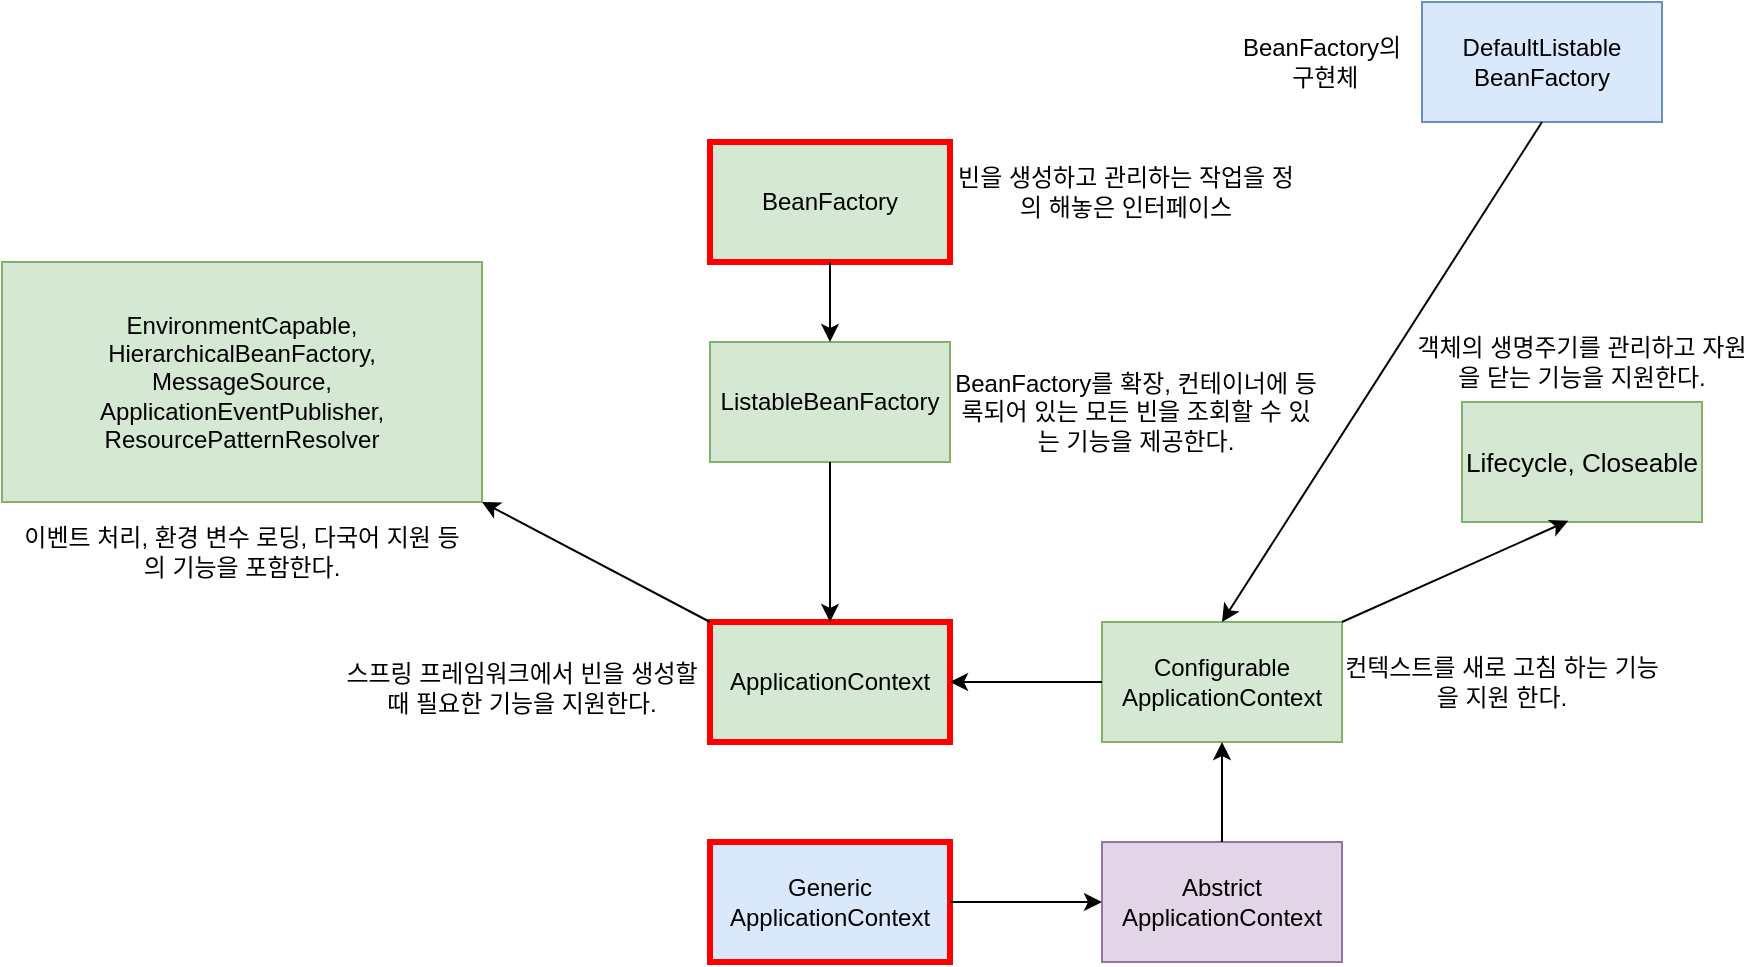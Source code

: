<mxfile version="26.0.16">
  <diagram id="prtHgNgQTEPvFCAcTncT" name="Page-1">
    <mxGraphModel dx="1050" dy="569" grid="1" gridSize="10" guides="1" tooltips="1" connect="1" arrows="1" fold="1" page="1" pageScale="1" pageWidth="980" pageHeight="1390" math="0" shadow="0">
      <root>
        <mxCell id="0" />
        <mxCell id="1" parent="0" />
        <mxCell id="RlZUK_MxkL_xjFFGA7Wm-2" value="ApplicationContext" style="rounded=0;whiteSpace=wrap;html=1;fillColor=#d5e8d4;strokeColor=#FF0000;strokeWidth=3;" parent="1" vertex="1">
          <mxGeometry x="424" y="700" width="120" height="60" as="geometry" />
        </mxCell>
        <mxCell id="RlZUK_MxkL_xjFFGA7Wm-5" value="ListableBeanFactory" style="rounded=0;whiteSpace=wrap;html=1;fillColor=#d5e8d4;strokeColor=#82b366;" parent="1" vertex="1">
          <mxGeometry x="424" y="560" width="120" height="60" as="geometry" />
        </mxCell>
        <mxCell id="RlZUK_MxkL_xjFFGA7Wm-7" value="" style="endArrow=classic;html=1;rounded=0;exitX=0.5;exitY=1;exitDx=0;exitDy=0;entryX=0.5;entryY=0;entryDx=0;entryDy=0;" parent="1" source="RlZUK_MxkL_xjFFGA7Wm-5" target="RlZUK_MxkL_xjFFGA7Wm-2" edge="1">
          <mxGeometry width="50" height="50" relative="1" as="geometry">
            <mxPoint x="520" y="625" as="sourcePoint" />
            <mxPoint x="530" y="650" as="targetPoint" />
          </mxGeometry>
        </mxCell>
        <mxCell id="RlZUK_MxkL_xjFFGA7Wm-8" value="BeanFactory" style="rounded=0;whiteSpace=wrap;html=1;fillColor=#d5e8d4;strokeColor=light-dark(#ff0000, #446e2c);strokeWidth=3;glass=0;" parent="1" vertex="1">
          <mxGeometry x="424" y="460" width="120" height="60" as="geometry" />
        </mxCell>
        <mxCell id="RlZUK_MxkL_xjFFGA7Wm-9" value="" style="endArrow=classic;html=1;rounded=0;exitX=0.5;exitY=1;exitDx=0;exitDy=0;entryX=0.5;entryY=0;entryDx=0;entryDy=0;" parent="1" source="RlZUK_MxkL_xjFFGA7Wm-8" target="RlZUK_MxkL_xjFFGA7Wm-5" edge="1">
          <mxGeometry width="50" height="50" relative="1" as="geometry">
            <mxPoint x="530" y="540" as="sourcePoint" />
            <mxPoint x="520" y="540" as="targetPoint" />
          </mxGeometry>
        </mxCell>
        <mxCell id="RlZUK_MxkL_xjFFGA7Wm-10" value="EnvironmentCapable,&lt;br&gt; HierarchicalBeanFactory,&lt;div&gt;MessageSource,&lt;/div&gt;&lt;div&gt;ApplicationEventPublisher, ResourcePatternResolver&lt;/div&gt;" style="rounded=0;whiteSpace=wrap;html=1;fillColor=#d5e8d4;strokeColor=#82b366;" parent="1" vertex="1">
          <mxGeometry x="70" y="520" width="240" height="120" as="geometry" />
        </mxCell>
        <mxCell id="RlZUK_MxkL_xjFFGA7Wm-12" value="이벤트 처리, 환경 변수 로딩, 다국어 지원 등의 기능을 포함한다." style="text;html=1;align=center;verticalAlign=middle;whiteSpace=wrap;rounded=0;" parent="1" vertex="1">
          <mxGeometry x="80" y="640" width="220" height="50" as="geometry" />
        </mxCell>
        <mxCell id="RlZUK_MxkL_xjFFGA7Wm-13" value="Configurable&lt;br&gt;ApplicationContext" style="rounded=0;whiteSpace=wrap;html=1;fillColor=#d5e8d4;strokeColor=#82b366;" parent="1" vertex="1">
          <mxGeometry x="620" y="700" width="120" height="60" as="geometry" />
        </mxCell>
        <mxCell id="RlZUK_MxkL_xjFFGA7Wm-14" value="" style="endArrow=classic;html=1;rounded=0;exitX=0;exitY=0.5;exitDx=0;exitDy=0;entryX=1;entryY=0.5;entryDx=0;entryDy=0;" parent="1" source="RlZUK_MxkL_xjFFGA7Wm-13" target="RlZUK_MxkL_xjFFGA7Wm-2" edge="1">
          <mxGeometry width="50" height="50" relative="1" as="geometry">
            <mxPoint x="620" y="680" as="sourcePoint" />
            <mxPoint x="550" y="720" as="targetPoint" />
          </mxGeometry>
        </mxCell>
        <mxCell id="RlZUK_MxkL_xjFFGA7Wm-15" value="빈을 생성하고 관리하는 작업을 정의 해놓은 인터페이스" style="text;html=1;align=center;verticalAlign=middle;whiteSpace=wrap;rounded=0;" parent="1" vertex="1">
          <mxGeometry x="544" y="470" width="176" height="30" as="geometry" />
        </mxCell>
        <mxCell id="RlZUK_MxkL_xjFFGA7Wm-16" value="BeanFactory를 확장, 컨테이너에 등록되어 있는 모든 빈을 조회할 수 있는 기능을 제공한다." style="text;html=1;align=center;verticalAlign=middle;whiteSpace=wrap;rounded=0;" parent="1" vertex="1">
          <mxGeometry x="544" y="570" width="186" height="50" as="geometry" />
        </mxCell>
        <mxCell id="RlZUK_MxkL_xjFFGA7Wm-17" value="스프링 프레임워크에서 빈을 생성할 때 필요한 기능을 지원한다." style="text;html=1;align=center;verticalAlign=middle;whiteSpace=wrap;rounded=0;" parent="1" vertex="1">
          <mxGeometry x="240" y="705" width="180" height="55" as="geometry" />
        </mxCell>
        <mxCell id="RlZUK_MxkL_xjFFGA7Wm-18" value="컨텍스트를 새로 고침 하는 기능을 지원 한다." style="text;html=1;align=center;verticalAlign=middle;whiteSpace=wrap;rounded=0;" parent="1" vertex="1">
          <mxGeometry x="740" y="715" width="160" height="30" as="geometry" />
        </mxCell>
        <mxCell id="RlZUK_MxkL_xjFFGA7Wm-19" value="&lt;div&gt;&lt;p style=&quot;font-size: 9.8pt;&quot;&gt;&lt;font face=&quot;Helvetica&quot; style=&quot;color: rgb(0, 0, 0);&quot;&gt;Lifecycle, Closeable&lt;/font&gt;&lt;/p&gt;&lt;/div&gt;" style="rounded=0;whiteSpace=wrap;html=1;fillColor=#d5e8d4;strokeColor=#82b366;" parent="1" vertex="1">
          <mxGeometry x="800" y="590" width="120" height="60" as="geometry" />
        </mxCell>
        <mxCell id="RlZUK_MxkL_xjFFGA7Wm-20" value="" style="endArrow=classic;html=1;rounded=0;entryX=0.443;entryY=0.99;entryDx=0;entryDy=0;entryPerimeter=0;exitX=1;exitY=0;exitDx=0;exitDy=0;" parent="1" source="RlZUK_MxkL_xjFFGA7Wm-13" target="RlZUK_MxkL_xjFFGA7Wm-19" edge="1">
          <mxGeometry width="50" height="50" relative="1" as="geometry">
            <mxPoint x="740" y="680" as="sourcePoint" />
            <mxPoint x="740" y="630" as="targetPoint" />
          </mxGeometry>
        </mxCell>
        <mxCell id="RlZUK_MxkL_xjFFGA7Wm-23" value="객체의 생명주기를 관리하고 자원을 닫는 기능을 지원한다." style="text;html=1;align=center;verticalAlign=middle;whiteSpace=wrap;rounded=0;" parent="1" vertex="1">
          <mxGeometry x="775" y="550" width="170" height="40" as="geometry" />
        </mxCell>
        <mxCell id="RlZUK_MxkL_xjFFGA7Wm-24" value="Abstrict&lt;div&gt;ApplicationContext&lt;/div&gt;" style="rounded=0;whiteSpace=wrap;html=1;fillColor=#e1d5e7;strokeColor=#9673a6;" parent="1" vertex="1">
          <mxGeometry x="620" y="810" width="120" height="60" as="geometry" />
        </mxCell>
        <mxCell id="RlZUK_MxkL_xjFFGA7Wm-25" value="Generic&lt;div&gt;&lt;span style=&quot;background-color: transparent; color: light-dark(rgb(0, 0, 0), rgb(255, 255, 255));&quot;&gt;ApplicationContext&lt;/span&gt;&lt;/div&gt;" style="rounded=0;whiteSpace=wrap;html=1;fillColor=#dae8fc;strokeColor=light-dark(#ff0000, #5c79a3);strokeWidth=3;" parent="1" vertex="1">
          <mxGeometry x="424" y="810" width="120" height="60" as="geometry" />
        </mxCell>
        <mxCell id="RlZUK_MxkL_xjFFGA7Wm-26" value="" style="endArrow=classic;html=1;rounded=0;entryX=0.5;entryY=1;entryDx=0;entryDy=0;exitX=0.5;exitY=0;exitDx=0;exitDy=0;" parent="1" source="RlZUK_MxkL_xjFFGA7Wm-24" target="RlZUK_MxkL_xjFFGA7Wm-13" edge="1">
          <mxGeometry width="50" height="50" relative="1" as="geometry">
            <mxPoint x="720" y="790" as="sourcePoint" />
            <mxPoint x="730" y="790" as="targetPoint" />
          </mxGeometry>
        </mxCell>
        <mxCell id="RlZUK_MxkL_xjFFGA7Wm-27" value="" style="endArrow=classic;html=1;rounded=0;exitX=1;exitY=0.5;exitDx=0;exitDy=0;entryX=0;entryY=0.5;entryDx=0;entryDy=0;" parent="1" source="RlZUK_MxkL_xjFFGA7Wm-25" target="RlZUK_MxkL_xjFFGA7Wm-24" edge="1">
          <mxGeometry width="50" height="50" relative="1" as="geometry">
            <mxPoint x="500" y="910" as="sourcePoint" />
            <mxPoint x="560" y="800" as="targetPoint" />
          </mxGeometry>
        </mxCell>
        <mxCell id="RlZUK_MxkL_xjFFGA7Wm-28" value="DefaultListable&lt;div&gt;BeanFactory&lt;/div&gt;" style="rounded=0;whiteSpace=wrap;html=1;fillColor=#dae8fc;strokeColor=#6c8ebf;" parent="1" vertex="1">
          <mxGeometry x="780" y="390" width="120" height="60" as="geometry" />
        </mxCell>
        <mxCell id="RlZUK_MxkL_xjFFGA7Wm-29" value="" style="endArrow=classic;html=1;rounded=0;exitX=0.5;exitY=1;exitDx=0;exitDy=0;entryX=0.5;entryY=0;entryDx=0;entryDy=0;" parent="1" source="RlZUK_MxkL_xjFFGA7Wm-28" target="RlZUK_MxkL_xjFFGA7Wm-13" edge="1">
          <mxGeometry width="50" height="50" relative="1" as="geometry">
            <mxPoint x="670" y="710" as="sourcePoint" />
            <mxPoint x="830" y="460" as="targetPoint" />
          </mxGeometry>
        </mxCell>
        <mxCell id="RlZUK_MxkL_xjFFGA7Wm-30" value="BeanFactory의&lt;div&gt;&amp;nbsp;구현체&lt;/div&gt;" style="text;html=1;align=center;verticalAlign=middle;whiteSpace=wrap;rounded=0;" parent="1" vertex="1">
          <mxGeometry x="670" y="405" width="120" height="30" as="geometry" />
        </mxCell>
        <mxCell id="Nzc9jlKVjjovh2micBVY-1" value="" style="endArrow=classic;html=1;rounded=0;entryX=1;entryY=1;entryDx=0;entryDy=0;exitX=0;exitY=0;exitDx=0;exitDy=0;" parent="1" source="RlZUK_MxkL_xjFFGA7Wm-2" target="RlZUK_MxkL_xjFFGA7Wm-10" edge="1">
          <mxGeometry width="50" height="50" relative="1" as="geometry">
            <mxPoint x="340.0" y="610" as="sourcePoint" />
            <mxPoint x="457.6" y="670" as="targetPoint" />
          </mxGeometry>
        </mxCell>
      </root>
    </mxGraphModel>
  </diagram>
</mxfile>
